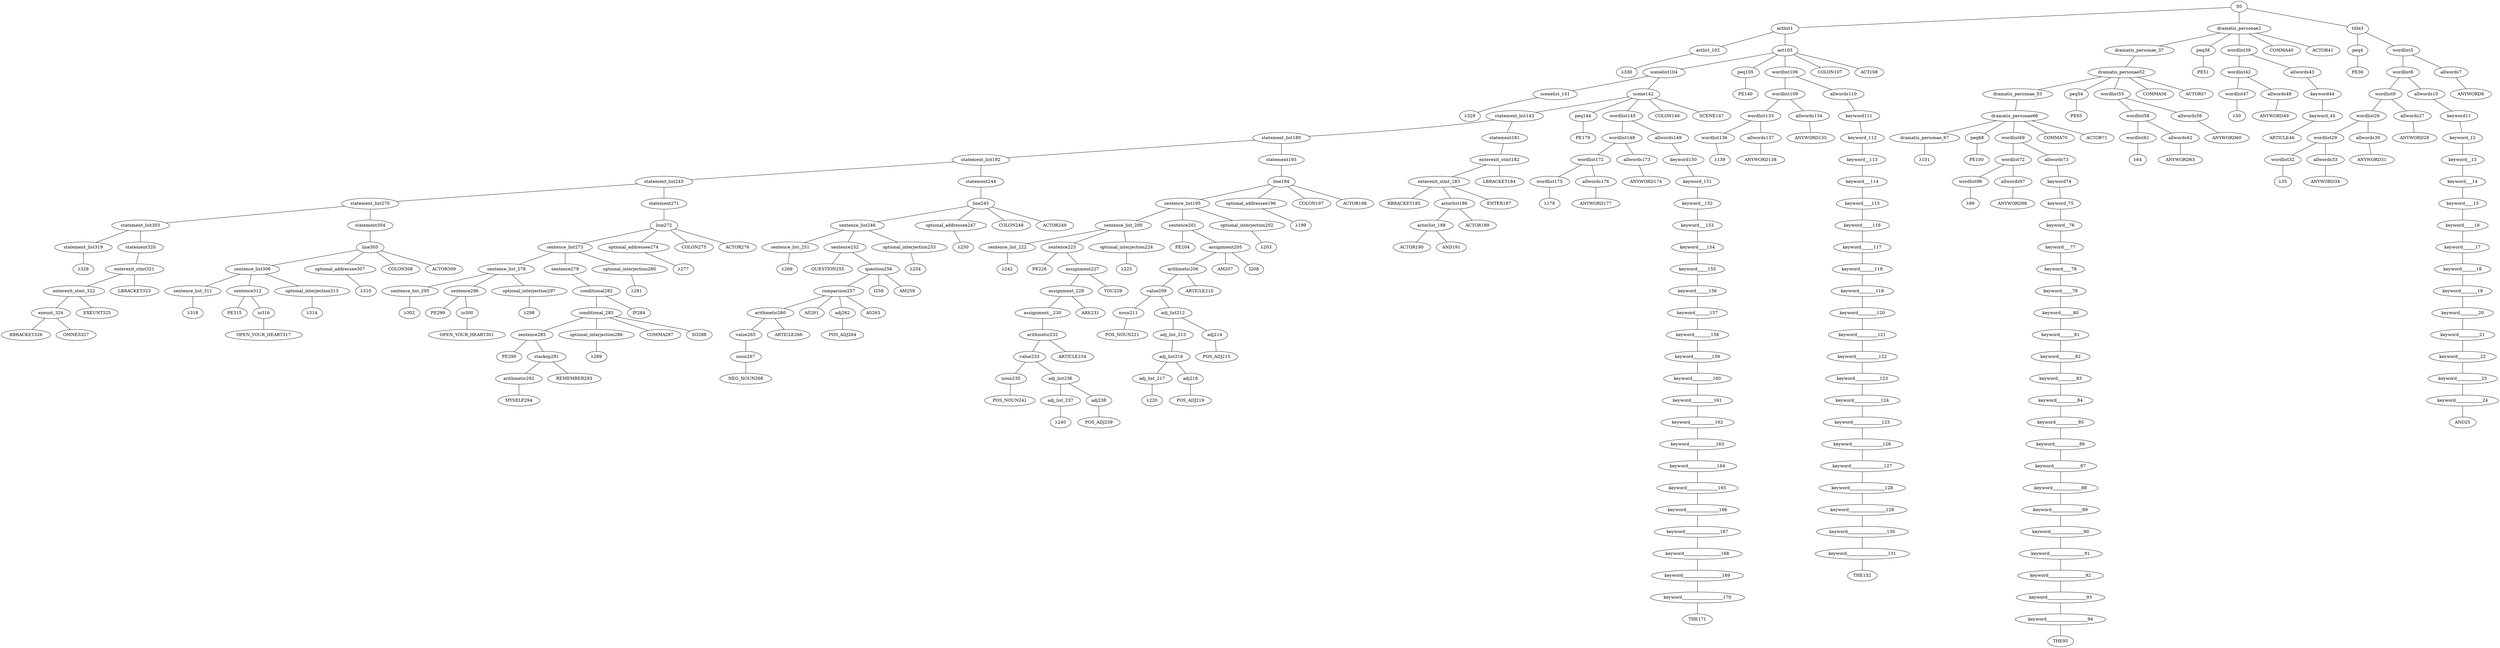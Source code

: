 strict graph {
	S0 -- actlist1
	S0 -- dramatis_personae2
	S0 -- title3

	title3 -- peq4
	title3 -- wordlist5

	wordlist5 -- wordlist6
	wordlist5 -- allwords7

	allwords7 -- ANYWORD8


	wordlist6 -- wordlist9
	wordlist6 -- allwords10

	allwords10 -- keyword11

	keyword11 -- keyword_12

	keyword_12 -- keyword__13

	keyword__13 -- keyword___14

	keyword___14 -- keyword____15

	keyword____15 -- keyword_____16

	keyword_____16 -- keyword______17

	keyword______17 -- keyword_______18

	keyword_______18 -- keyword________19

	keyword________19 -- keyword_________20

	keyword_________20 -- keyword__________21

	keyword__________21 -- keyword___________22

	keyword___________22 -- keyword____________23

	keyword____________23 -- keyword_____________24

	keyword_____________24 -- AND25


	wordlist9 -- wordlist26
	wordlist9 -- allwords27

	allwords27 -- ANYWORD28


	wordlist26 -- wordlist29
	wordlist26 -- allwords30

	allwords30 -- ANYWORD31


	wordlist29 -- wordlist32
	wordlist29 -- allwords33

	allwords33 -- ANYWORD34


	wordlist32 -- λ35

	peq4 -- PE36


	dramatis_personae2 -- dramatis_personae_37
	dramatis_personae2 -- peq38
	dramatis_personae2 -- wordlist39
	dramatis_personae2 -- COMMA40
	dramatis_personae2 -- ACTOR41



	wordlist39 -- wordlist42
	wordlist39 -- allwords43

	allwords43 -- keyword44

	keyword44 -- keyword_45

	keyword_45 -- ARTICLE46


	wordlist42 -- wordlist47
	wordlist42 -- allwords48

	allwords48 -- ANYWORD49


	wordlist47 -- λ50

	peq38 -- PE51


	dramatis_personae_37 -- dramatis_personae52

	dramatis_personae52 -- dramatis_personae_53
	dramatis_personae52 -- peq54
	dramatis_personae52 -- wordlist55
	dramatis_personae52 -- COMMA56
	dramatis_personae52 -- ACTOR57



	wordlist55 -- wordlist58
	wordlist55 -- allwords59

	allwords59 -- ANYWORD60


	wordlist58 -- wordlist61
	wordlist58 -- allwords62

	allwords62 -- ANYWORD63


	wordlist61 -- λ64

	peq54 -- PE65


	dramatis_personae_53 -- dramatis_personae66

	dramatis_personae66 -- dramatis_personae_67
	dramatis_personae66 -- peq68
	dramatis_personae66 -- wordlist69
	dramatis_personae66 -- COMMA70
	dramatis_personae66 -- ACTOR71



	wordlist69 -- wordlist72
	wordlist69 -- allwords73

	allwords73 -- keyword74

	keyword74 -- keyword_75

	keyword_75 -- keyword__76

	keyword__76 -- keyword___77

	keyword___77 -- keyword____78

	keyword____78 -- keyword_____79

	keyword_____79 -- keyword______80

	keyword______80 -- keyword_______81

	keyword_______81 -- keyword________82

	keyword________82 -- keyword_________83

	keyword_________83 -- keyword__________84

	keyword__________84 -- keyword___________85

	keyword___________85 -- keyword____________86

	keyword____________86 -- keyword_____________87

	keyword_____________87 -- keyword______________88

	keyword______________88 -- keyword_______________89

	keyword_______________89 -- keyword________________90

	keyword________________90 -- keyword_________________91

	keyword_________________91 -- keyword__________________92

	keyword__________________92 -- keyword___________________93

	keyword___________________93 -- keyword____________________94

	keyword____________________94 -- THE95


	wordlist72 -- wordlist96
	wordlist72 -- allwords97

	allwords97 -- ANYWORD98


	wordlist96 -- λ99

	peq68 -- PE100


	dramatis_personae_67 -- λ101

	actlist1 -- actlist_102
	actlist1 -- act103

	act103 -- scenelist104
	act103 -- peq105
	act103 -- wordlist106
	act103 -- COLON107
	act103 -- ACT108



	wordlist106 -- wordlist109
	wordlist106 -- allwords110

	allwords110 -- keyword111

	keyword111 -- keyword_112

	keyword_112 -- keyword__113

	keyword__113 -- keyword___114

	keyword___114 -- keyword____115

	keyword____115 -- keyword_____116

	keyword_____116 -- keyword______117

	keyword______117 -- keyword_______118

	keyword_______118 -- keyword________119

	keyword________119 -- keyword_________120

	keyword_________120 -- keyword__________121

	keyword__________121 -- keyword___________122

	keyword___________122 -- keyword____________123

	keyword____________123 -- keyword_____________124

	keyword_____________124 -- keyword______________125

	keyword______________125 -- keyword_______________126

	keyword_______________126 -- keyword________________127

	keyword________________127 -- keyword_________________128

	keyword_________________128 -- keyword__________________129

	keyword__________________129 -- keyword___________________130

	keyword___________________130 -- keyword____________________131

	keyword____________________131 -- THE132


	wordlist109 -- wordlist133
	wordlist109 -- allwords134

	allwords134 -- ANYWORD135


	wordlist133 -- wordlist136
	wordlist133 -- allwords137

	allwords137 -- ANYWORD138


	wordlist136 -- λ139

	peq105 -- PE140


	scenelist104 -- scenelist_141
	scenelist104 -- scene142

	scene142 -- statement_list143
	scene142 -- peq144
	scene142 -- wordlist145
	scene142 -- COLON146
	scene142 -- SCENE147



	wordlist145 -- wordlist148
	wordlist145 -- allwords149

	allwords149 -- keyword150

	keyword150 -- keyword_151

	keyword_151 -- keyword__152

	keyword__152 -- keyword___153

	keyword___153 -- keyword____154

	keyword____154 -- keyword_____155

	keyword_____155 -- keyword______156

	keyword______156 -- keyword_______157

	keyword_______157 -- keyword________158

	keyword________158 -- keyword_________159

	keyword_________159 -- keyword__________160

	keyword__________160 -- keyword___________161

	keyword___________161 -- keyword____________162

	keyword____________162 -- keyword_____________163

	keyword_____________163 -- keyword______________164

	keyword______________164 -- keyword_______________165

	keyword_______________165 -- keyword________________166

	keyword________________166 -- keyword_________________167

	keyword_________________167 -- keyword__________________168

	keyword__________________168 -- keyword___________________169

	keyword___________________169 -- keyword____________________170

	keyword____________________170 -- THE171


	wordlist148 -- wordlist172
	wordlist148 -- allwords173

	allwords173 -- ANYWORD174


	wordlist172 -- wordlist175
	wordlist172 -- allwords176

	allwords176 -- ANYWORD177


	wordlist175 -- λ178

	peq144 -- PE179


	statement_list143 -- statement_list180
	statement_list143 -- statement181

	statement181 -- enterexit_stmt182

	enterexit_stmt182 -- enterexit_stmt_183
	enterexit_stmt182 -- LBRACKET184


	enterexit_stmt_183 -- RBRACKET185
	enterexit_stmt_183 -- actorlist186
	enterexit_stmt_183 -- ENTER187


	actorlist186 -- actorlist_188
	actorlist186 -- ACTOR189


	actorlist_188 -- ACTOR190
	actorlist_188 -- AND191




	statement_list180 -- statement_list192
	statement_list180 -- statement193

	statement193 -- line194

	line194 -- sentence_list195
	line194 -- optional_addressee196
	line194 -- COLON197
	line194 -- ACTOR198



	optional_addressee196 -- λ199

	sentence_list195 -- sentence_list_200
	sentence_list195 -- sentence201
	sentence_list195 -- optional_interjection202

	optional_interjection202 -- λ203

	sentence201 -- PE204
	sentence201 -- assignment205

	assignment205 -- arithmetic206
	assignment205 -- AM207
	assignment205 -- I208



	arithmetic206 -- value209
	arithmetic206 -- ARTICLE210


	value209 -- noun211
	value209 -- adj_list212

	adj_list212 -- adj_list_213
	adj_list212 -- adj214

	adj214 -- POS_ADJ215


	adj_list_213 -- adj_list216

	adj_list216 -- adj_list_217
	adj_list216 -- adj218

	adj218 -- POS_ADJ219


	adj_list_217 -- λ220

	noun211 -- POS_NOUN221



	sentence_list_200 -- sentence_list_222
	sentence_list_200 -- sentence223
	sentence_list_200 -- optional_interjection224

	optional_interjection224 -- λ225

	sentence223 -- PE226
	sentence223 -- assignment227

	assignment227 -- assignment_228
	assignment227 -- YOU229


	assignment_228 -- assignment__230
	assignment_228 -- ARE231


	assignment__230 -- arithmetic232

	arithmetic232 -- value233
	arithmetic232 -- ARTICLE234


	value233 -- noun235
	value233 -- adj_list236

	adj_list236 -- adj_list_237
	adj_list236 -- adj238

	adj238 -- POS_ADJ239


	adj_list_237 -- λ240

	noun235 -- POS_NOUN241



	sentence_list_222 -- λ242

	statement_list192 -- statement_list243
	statement_list192 -- statement244

	statement244 -- line245

	line245 -- sentence_list246
	line245 -- optional_addressee247
	line245 -- COLON248
	line245 -- ACTOR249



	optional_addressee247 -- λ250

	sentence_list246 -- sentence_list_251
	sentence_list246 -- sentence252
	sentence_list246 -- optional_interjection253

	optional_interjection253 -- λ254

	sentence252 -- QUESTION255
	sentence252 -- question256

	question256 -- comparison257
	question256 -- I258
	question256 -- AM259



	comparison257 -- arithmetic260
	comparison257 -- AS261
	comparison257 -- adj262
	comparison257 -- AS263


	adj262 -- POS_ADJ264



	arithmetic260 -- value265
	arithmetic260 -- ARTICLE266


	value265 -- noun267

	noun267 -- NEG_NOUN268



	sentence_list_251 -- λ269

	statement_list243 -- statement_list270
	statement_list243 -- statement271

	statement271 -- line272

	line272 -- sentence_list273
	line272 -- optional_addressee274
	line272 -- COLON275
	line272 -- ACTOR276



	optional_addressee274 -- λ277

	sentence_list273 -- sentence_list_278
	sentence_list273 -- sentence279
	sentence_list273 -- optional_interjection280

	optional_interjection280 -- λ281

	sentence279 -- conditional282

	conditional282 -- conditional_283
	conditional282 -- IF284


	conditional_283 -- sentence285
	conditional_283 -- optional_interjection286
	conditional_283 -- COMMA287
	conditional_283 -- SO288



	optional_interjection286 -- λ289

	sentence285 -- PE290
	sentence285 -- stackop291

	stackop291 -- arithmetic292
	stackop291 -- REMEMBER293


	arithmetic292 -- MYSELF294



	sentence_list_278 -- sentence_list_295
	sentence_list_278 -- sentence296
	sentence_list_278 -- optional_interjection297

	optional_interjection297 -- λ298

	sentence296 -- PE299
	sentence296 -- io300

	io300 -- OPEN_YOUR_HEART301



	sentence_list_295 -- λ302

	statement_list270 -- statement_list303
	statement_list270 -- statement304

	statement304 -- line305

	line305 -- sentence_list306
	line305 -- optional_addressee307
	line305 -- COLON308
	line305 -- ACTOR309



	optional_addressee307 -- λ310

	sentence_list306 -- sentence_list_311
	sentence_list306 -- sentence312
	sentence_list306 -- optional_interjection313

	optional_interjection313 -- λ314

	sentence312 -- PE315
	sentence312 -- io316

	io316 -- OPEN_YOUR_HEART317



	sentence_list_311 -- λ318

	statement_list303 -- statement_list319
	statement_list303 -- statement320

	statement320 -- enterexit_stmt321

	enterexit_stmt321 -- enterexit_stmt_322
	enterexit_stmt321 -- LBRACKET323


	enterexit_stmt_322 -- exeunt_324
	enterexit_stmt_322 -- EXEUNT325


	exeunt_324 -- RBRACKET326
	exeunt_324 -- OMNES327



	statement_list319 -- λ328

	scenelist_141 -- λ329

	actlist_102 -- λ330


}
